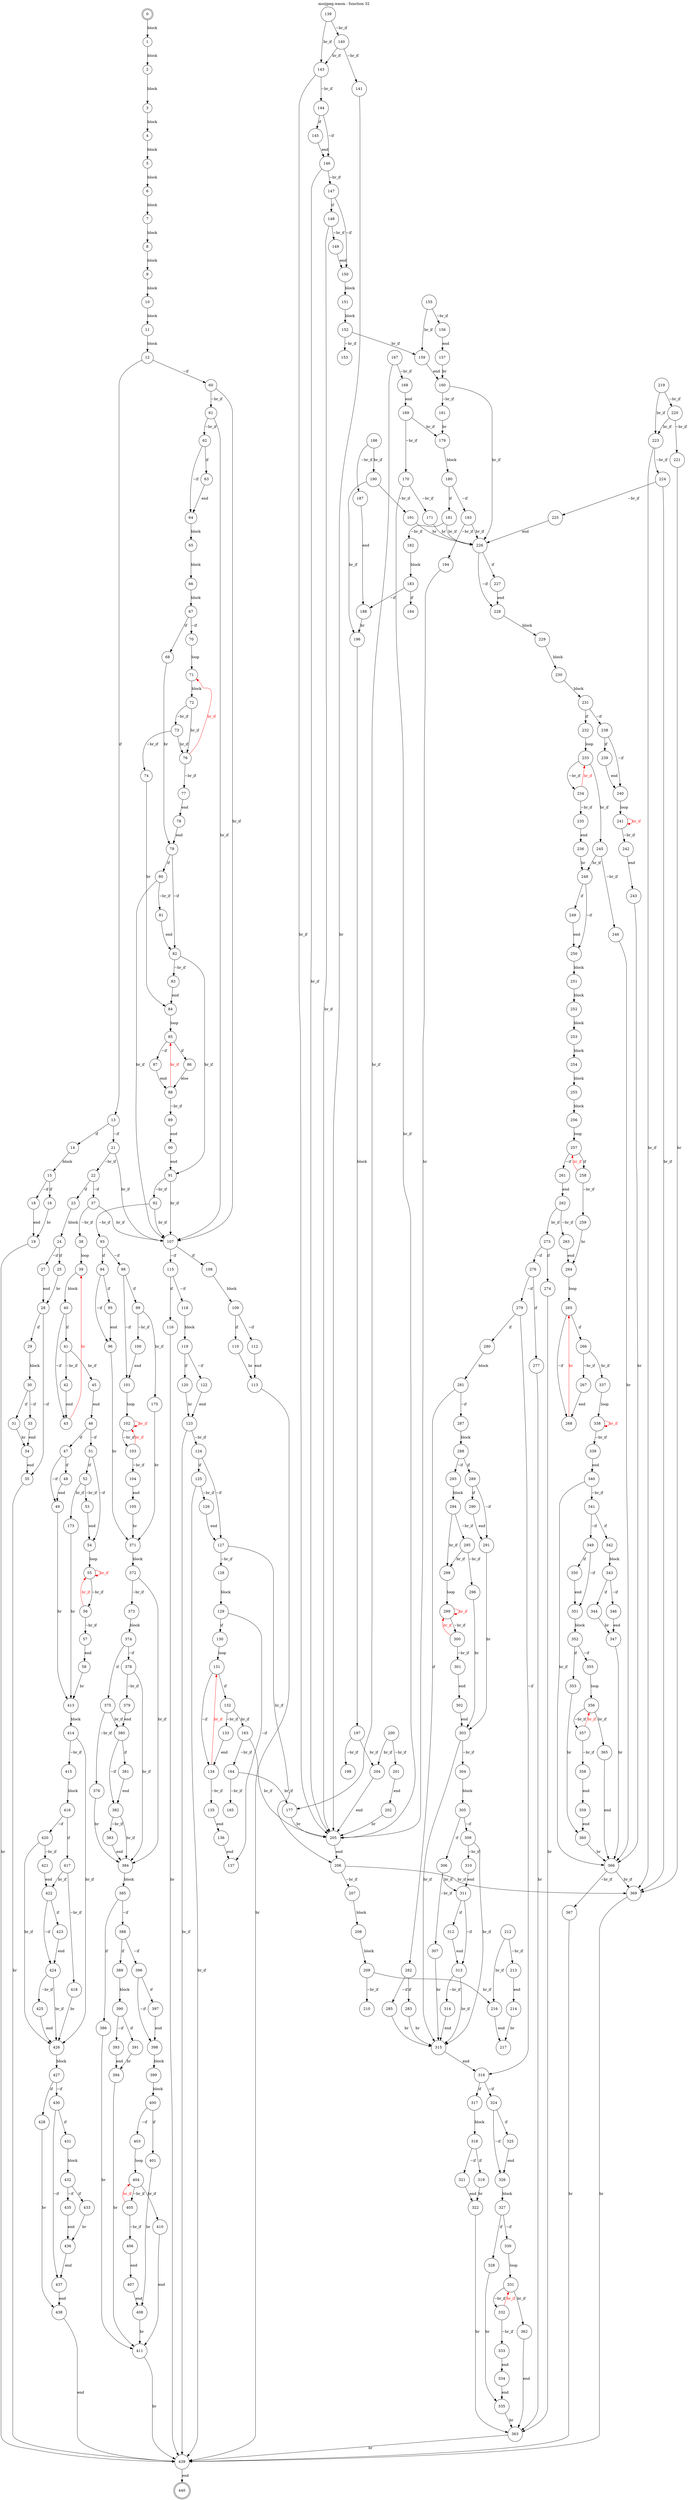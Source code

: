 digraph finite_state_machine {
    label = "mozjpeg.wasm - function 32"
    labelloc =  t
    labelfontsize = 16
    labelfontcolor = black
    labelfontname = "Helvetica"
    node [shape = doublecircle]; 0 440;
    node [shape = circle];
    0 -> 1[label="block"];
    1 -> 2[label="block"];
    2 -> 3[label="block"];
    3 -> 4[label="block"];
    4 -> 5[label="block"];
    5 -> 6[label="block"];
    6 -> 7[label="block"];
    7 -> 8[label="block"];
    8 -> 9[label="block"];
    9 -> 10[label="block"];
    10 -> 11[label="block"];
    11 -> 12[label="block"];
    12 -> 13[label="if"];
    12 -> 60[label="~if"];
    13 -> 14[label="if"];
    13 -> 21[label="~if"];
    14 -> 15[label="block"];
    15 -> 16[label="if"];
    15 -> 18[label="~if"];
    16 -> 19[label="br"];
    18 -> 19[label="end"];
    19 -> 439[label="br"];
    21 -> 22[label="~br_if"];
    21 -> 107[label="br_if"];
    22 -> 23[label="if"];
    22 -> 37[label="~if"];
    23 -> 24[label="block"];
    24 -> 25[label="if"];
    24 -> 27[label="~if"];
    25 -> 28[label="br"];
    27 -> 28[label="end"];
    28 -> 29[label="if"];
    28 -> 35[label="~if"];
    29 -> 30[label="block"];
    30 -> 31[label="if"];
    30 -> 33[label="~if"];
    31 -> 34[label="br"];
    33 -> 34[label="end"];
    34 -> 35[label="end"];
    35 -> 439[label="br"];
    37 -> 38[label="~br_if"];
    37 -> 107[label="br_if"];
    38 -> 39[label="loop"];
    39 -> 40[label="block"];
    40 -> 41[label="if"];
    40 -> 43[label="~if"];
    41 -> 42[label="~br_if"];
    41 -> 45[label="br_if"];
    42 -> 43[label="end"];
    43 -> 39[color="red" fontcolor="red" label="br"];
    45 -> 46[label="end"];
    46 -> 47[label="if"];
    46 -> 51[label="~if"];
    47 -> 48[label="if"];
    47 -> 49[label="~if"];
    48 -> 49[label="end"];
    49 -> 413[label="br"];
    51 -> 52[label="if"];
    51 -> 54[label="~if"];
    52 -> 53[label="~br_if"];
    52 -> 173[label="br_if"];
    53 -> 54[label="end"];
    54 -> 55[label="loop"];
    55 -> 56[label="~br_if"];
    55 -> 55[color="red" fontcolor="red" label="br_if"];
    56 -> 57[label="~br_if"];
    56 -> 55[color="red" fontcolor="red" label="br_if"];
    57 -> 58[label="end"];
    58 -> 413[label="br"];
    60 -> 61[label="~br_if"];
    60 -> 107[label="br_if"];
    61 -> 62[label="~br_if"];
    61 -> 107[label="br_if"];
    62 -> 63[label="if"];
    62 -> 64[label="~if"];
    63 -> 64[label="end"];
    64 -> 65[label="block"];
    65 -> 66[label="block"];
    66 -> 67[label="block"];
    67 -> 68[label="if"];
    67 -> 70[label="~if"];
    68 -> 79[label="br"];
    70 -> 71[label="loop"];
    71 -> 72[label="block"];
    72 -> 73[label="~br_if"];
    72 -> 76[label="br_if"];
    73 -> 74[label="~br_if"];
    73 -> 76[label="br_if"];
    74 -> 84[label="br"];
    76 -> 77[label="~br_if"];
    76 -> 71[color="red" fontcolor="red" label="br_if"];
    77 -> 78[label="end"];
    78 -> 79[label="end"];
    79 -> 80[label="if"];
    79 -> 82[label="~if"];
    80 -> 81[label="~br_if"];
    80 -> 107[label="br_if"];
    81 -> 82[label="end"];
    82 -> 83[label="~br_if"];
    82 -> 91[label="br_if"];
    83 -> 84[label="end"];
    84 -> 85[label="loop"];
    85 -> 86[label="if"];
    85 -> 87[label="~if"];
    86 -> 88[label="else"];
    87 -> 88[label="end"];
    88 -> 89[label="~br_if"];
    88 -> 85[color="red" fontcolor="red" label="br_if"];
    89 -> 90[label="end"];
    90 -> 91[label="end"];
    91 -> 92[label="~br_if"];
    91 -> 107[label="br_if"];
    92 -> 93[label="~br_if"];
    92 -> 107[label="br_if"];
    93 -> 94[label="if"];
    93 -> 98[label="~if"];
    94 -> 95[label="if"];
    94 -> 96[label="~if"];
    95 -> 96[label="end"];
    96 -> 371[label="br"];
    98 -> 99[label="if"];
    98 -> 101[label="~if"];
    99 -> 100[label="~br_if"];
    99 -> 175[label="br_if"];
    100 -> 101[label="end"];
    101 -> 102[label="loop"];
    102 -> 103[label="~br_if"];
    102 -> 102[color="red" fontcolor="red" label="br_if"];
    103 -> 104[label="~br_if"];
    103 -> 102[color="red" fontcolor="red" label="br_if"];
    104 -> 105[label="end"];
    105 -> 371[label="br"];
    107 -> 108[label="if"];
    107 -> 115[label="~if"];
    108 -> 109[label="block"];
    109 -> 110[label="if"];
    109 -> 112[label="~if"];
    110 -> 113[label="br"];
    112 -> 113[label="end"];
    113 -> 439[label="br"];
    115 -> 116[label="if"];
    115 -> 118[label="~if"];
    116 -> 439[label="br"];
    118 -> 119[label="block"];
    119 -> 120[label="if"];
    119 -> 122[label="~if"];
    120 -> 123[label="br"];
    122 -> 123[label="end"];
    123 -> 124[label="~br_if"];
    123 -> 439[label="br_if"];
    124 -> 125[label="if"];
    124 -> 127[label="~if"];
    125 -> 126[label="~br_if"];
    125 -> 439[label="br_if"];
    126 -> 127[label="end"];
    127 -> 128[label="~br_if"];
    127 -> 206[label="br_if"];
    128 -> 129[label="block"];
    129 -> 130[label="if"];
    129 -> 137[label="~if"];
    130 -> 131[label="loop"];
    131 -> 132[label="if"];
    131 -> 134[label="~if"];
    132 -> 133[label="~br_if"];
    132 -> 163[label="br_if"];
    133 -> 134[label="end"];
    134 -> 135[label="~br_if"];
    134 -> 131[color="red" fontcolor="red" label="br_if"];
    135 -> 136[label="end"];
    136 -> 137[label="end"];
    139 -> 140[label="~br_if"];
    139 -> 143[label="br_if"];
    140 -> 141[label="~br_if"];
    140 -> 143[label="br_if"];
    141 -> 205[label="br"];
    143 -> 144[label="~br_if"];
    143 -> 205[label="br_if"];
    144 -> 145[label="if"];
    144 -> 146[label="~if"];
    145 -> 146[label="end"];
    146 -> 147[label="~br_if"];
    146 -> 205[label="br_if"];
    147 -> 148[label="if"];
    147 -> 150[label="~if"];
    148 -> 149[label="~br_if"];
    148 -> 205[label="br_if"];
    149 -> 150[label="end"];
    150 -> 151[label="block"];
    151 -> 152[label="block"];
    152 -> 153[label="~br_if"];
    152 -> 159[label="br_if"];
    155 -> 156[label="~br_if"];
    155 -> 159[label="br_if"];
    156 -> 157[label="end"];
    157 -> 160[label="br"];
    159 -> 160[label="end"];
    160 -> 161[label="~br_if"];
    160 -> 226[label="br_if"];
    161 -> 179[label="br"];
    163 -> 164[label="~br_if"];
    163 -> 205[label="br_if"];
    164 -> 165[label="~br_if"];
    164 -> 177[label="br_if"];
    167 -> 168[label="~br_if"];
    167 -> 177[label="br_if"];
    168 -> 169[label="end"];
    169 -> 170[label="~br_if"];
    169 -> 179[label="br_if"];
    170 -> 171[label="~br_if"];
    170 -> 205[label="br_if"];
    171 -> 226[label="br"];
    173 -> 413[label="br"];
    175 -> 371[label="br"];
    177 -> 205[label="br"];
    179 -> 180[label="block"];
    180 -> 181[label="if"];
    180 -> 193[label="~if"];
    181 -> 182[label="~br_if"];
    181 -> 226[label="br_if"];
    182 -> 183[label="block"];
    183 -> 184[label="if"];
    183 -> 188[label="~if"];
    186 -> 187[label="~br_if"];
    186 -> 190[label="br_if"];
    187 -> 188[label="end"];
    188 -> 196[label="br"];
    190 -> 191[label="~br_if"];
    190 -> 196[label="br_if"];
    191 -> 226[label="br"];
    193 -> 194[label="~br_if"];
    193 -> 226[label="br_if"];
    194 -> 205[label="br"];
    196 -> 197[label="block"];
    197 -> 198[label="~br_if"];
    197 -> 204[label="br_if"];
    200 -> 201[label="~br_if"];
    200 -> 204[label="br_if"];
    201 -> 202[label="end"];
    202 -> 205[label="br"];
    204 -> 205[label="end"];
    205 -> 206[label="end"];
    206 -> 207[label="~br_if"];
    206 -> 369[label="br_if"];
    207 -> 208[label="block"];
    208 -> 209[label="block"];
    209 -> 210[label="~br_if"];
    209 -> 216[label="br_if"];
    212 -> 213[label="~br_if"];
    212 -> 216[label="br_if"];
    213 -> 214[label="end"];
    214 -> 217[label="br"];
    216 -> 217[label="end"];
    219 -> 220[label="~br_if"];
    219 -> 223[label="br_if"];
    220 -> 221[label="~br_if"];
    220 -> 223[label="br_if"];
    221 -> 369[label="br"];
    223 -> 224[label="~br_if"];
    223 -> 369[label="br_if"];
    224 -> 225[label="~br_if"];
    224 -> 369[label="br_if"];
    225 -> 226[label="end"];
    226 -> 227[label="if"];
    226 -> 228[label="~if"];
    227 -> 228[label="end"];
    228 -> 229[label="block"];
    229 -> 230[label="block"];
    230 -> 231[label="block"];
    231 -> 232[label="if"];
    231 -> 238[label="~if"];
    232 -> 233[label="loop"];
    233 -> 234[label="~br_if"];
    233 -> 245[label="br_if"];
    234 -> 235[label="~br_if"];
    234 -> 233[color="red" fontcolor="red" label="br_if"];
    235 -> 236[label="end"];
    236 -> 248[label="br"];
    238 -> 239[label="if"];
    238 -> 240[label="~if"];
    239 -> 240[label="end"];
    240 -> 241[label="loop"];
    241 -> 242[label="~br_if"];
    241 -> 241[color="red" fontcolor="red" label="br_if"];
    242 -> 243[label="end"];
    243 -> 366[label="br"];
    245 -> 246[label="~br_if"];
    245 -> 248[label="br_if"];
    246 -> 366[label="br"];
    248 -> 249[label="if"];
    248 -> 250[label="~if"];
    249 -> 250[label="end"];
    250 -> 251[label="block"];
    251 -> 252[label="block"];
    252 -> 253[label="block"];
    253 -> 254[label="block"];
    254 -> 255[label="block"];
    255 -> 256[label="block"];
    256 -> 257[label="loop"];
    257 -> 258[label="if"];
    257 -> 261[label="~if"];
    258 -> 259[label="~br_if"];
    258 -> 257[color="red" fontcolor="red" label="br_if"];
    259 -> 264[label="br"];
    261 -> 262[label="end"];
    262 -> 263[label="~br_if"];
    262 -> 273[label="br_if"];
    263 -> 264[label="end"];
    264 -> 265[label="loop"];
    265 -> 266[label="if"];
    265 -> 268[label="~if"];
    266 -> 267[label="~br_if"];
    266 -> 337[label="br_if"];
    267 -> 268[label="end"];
    268 -> 265[color="red" fontcolor="red" label="br"];
    273 -> 274[label="if"];
    273 -> 276[label="~if"];
    274 -> 363[label="br"];
    276 -> 277[label="if"];
    276 -> 279[label="~if"];
    277 -> 363[label="br"];
    279 -> 280[label="if"];
    279 -> 316[label="~if"];
    280 -> 281[label="block"];
    281 -> 282[label="if"];
    281 -> 287[label="~if"];
    282 -> 283[label="if"];
    282 -> 285[label="~if"];
    283 -> 315[label="br"];
    285 -> 315[label="br"];
    287 -> 288[label="block"];
    288 -> 289[label="if"];
    288 -> 293[label="~if"];
    289 -> 290[label="if"];
    289 -> 291[label="~if"];
    290 -> 291[label="end"];
    291 -> 303[label="br"];
    293 -> 294[label="block"];
    294 -> 295[label="~br_if"];
    294 -> 298[label="br_if"];
    295 -> 296[label="~br_if"];
    295 -> 298[label="br_if"];
    296 -> 303[label="br"];
    298 -> 299[label="loop"];
    299 -> 300[label="~br_if"];
    299 -> 299[color="red" fontcolor="red" label="br_if"];
    300 -> 301[label="~br_if"];
    300 -> 299[color="red" fontcolor="red" label="br_if"];
    301 -> 302[label="end"];
    302 -> 303[label="end"];
    303 -> 304[label="~br_if"];
    303 -> 315[label="br_if"];
    304 -> 305[label="block"];
    305 -> 306[label="if"];
    305 -> 309[label="~if"];
    306 -> 307[label="~br_if"];
    306 -> 311[label="br_if"];
    307 -> 315[label="br"];
    309 -> 310[label="~br_if"];
    309 -> 315[label="br_if"];
    310 -> 311[label="end"];
    311 -> 312[label="if"];
    311 -> 313[label="~if"];
    312 -> 313[label="end"];
    313 -> 314[label="~br_if"];
    313 -> 315[label="br_if"];
    314 -> 315[label="end"];
    315 -> 316[label="end"];
    316 -> 317[label="if"];
    316 -> 324[label="~if"];
    317 -> 318[label="block"];
    318 -> 319[label="if"];
    318 -> 321[label="~if"];
    319 -> 322[label="br"];
    321 -> 322[label="end"];
    322 -> 363[label="br"];
    324 -> 325[label="if"];
    324 -> 326[label="~if"];
    325 -> 326[label="end"];
    326 -> 327[label="block"];
    327 -> 328[label="if"];
    327 -> 330[label="~if"];
    328 -> 335[label="br"];
    330 -> 331[label="loop"];
    331 -> 332[label="~br_if"];
    331 -> 362[label="br_if"];
    332 -> 333[label="~br_if"];
    332 -> 331[color="red" fontcolor="red" label="br_if"];
    333 -> 334[label="end"];
    334 -> 335[label="end"];
    335 -> 363[label="br"];
    337 -> 338[label="loop"];
    338 -> 339[label="~br_if"];
    338 -> 338[color="red" fontcolor="red" label="br_if"];
    339 -> 340[label="end"];
    340 -> 341[label="~br_if"];
    340 -> 366[label="br_if"];
    341 -> 342[label="if"];
    341 -> 349[label="~if"];
    342 -> 343[label="block"];
    343 -> 344[label="if"];
    343 -> 346[label="~if"];
    344 -> 347[label="br"];
    346 -> 347[label="end"];
    347 -> 366[label="br"];
    349 -> 350[label="if"];
    349 -> 351[label="~if"];
    350 -> 351[label="end"];
    351 -> 352[label="block"];
    352 -> 353[label="if"];
    352 -> 355[label="~if"];
    353 -> 360[label="br"];
    355 -> 356[label="loop"];
    356 -> 357[label="~br_if"];
    356 -> 365[label="br_if"];
    357 -> 358[label="~br_if"];
    357 -> 356[color="red" fontcolor="red" label="br_if"];
    358 -> 359[label="end"];
    359 -> 360[label="end"];
    360 -> 366[label="br"];
    362 -> 363[label="end"];
    363 -> 439[label="br"];
    365 -> 366[label="end"];
    366 -> 367[label="~br_if"];
    366 -> 369[label="br_if"];
    367 -> 439[label="br"];
    369 -> 439[label="br"];
    371 -> 372[label="block"];
    372 -> 373[label="~br_if"];
    372 -> 384[label="br_if"];
    373 -> 374[label="block"];
    374 -> 375[label="if"];
    374 -> 378[label="~if"];
    375 -> 376[label="~br_if"];
    375 -> 380[label="br_if"];
    376 -> 384[label="br"];
    378 -> 379[label="~br_if"];
    378 -> 384[label="br_if"];
    379 -> 380[label="end"];
    380 -> 381[label="if"];
    380 -> 382[label="~if"];
    381 -> 382[label="end"];
    382 -> 383[label="~br_if"];
    382 -> 384[label="br_if"];
    383 -> 384[label="end"];
    384 -> 385[label="block"];
    385 -> 386[label="if"];
    385 -> 388[label="~if"];
    386 -> 411[label="br"];
    388 -> 389[label="if"];
    388 -> 396[label="~if"];
    389 -> 390[label="block"];
    390 -> 391[label="if"];
    390 -> 393[label="~if"];
    391 -> 394[label="br"];
    393 -> 394[label="end"];
    394 -> 411[label="br"];
    396 -> 397[label="if"];
    396 -> 398[label="~if"];
    397 -> 398[label="end"];
    398 -> 399[label="block"];
    399 -> 400[label="block"];
    400 -> 401[label="if"];
    400 -> 403[label="~if"];
    401 -> 408[label="br"];
    403 -> 404[label="loop"];
    404 -> 405[label="~br_if"];
    404 -> 410[label="br_if"];
    405 -> 406[label="~br_if"];
    405 -> 404[color="red" fontcolor="red" label="br_if"];
    406 -> 407[label="end"];
    407 -> 408[label="end"];
    408 -> 411[label="br"];
    410 -> 411[label="end"];
    411 -> 439[label="br"];
    413 -> 414[label="block"];
    414 -> 415[label="~br_if"];
    414 -> 426[label="br_if"];
    415 -> 416[label="block"];
    416 -> 417[label="if"];
    416 -> 420[label="~if"];
    417 -> 418[label="~br_if"];
    417 -> 422[label="br_if"];
    418 -> 426[label="br"];
    420 -> 421[label="~br_if"];
    420 -> 426[label="br_if"];
    421 -> 422[label="end"];
    422 -> 423[label="if"];
    422 -> 424[label="~if"];
    423 -> 424[label="end"];
    424 -> 425[label="~br_if"];
    424 -> 426[label="br_if"];
    425 -> 426[label="end"];
    426 -> 427[label="block"];
    427 -> 428[label="if"];
    427 -> 430[label="~if"];
    428 -> 438[label="br"];
    430 -> 431[label="if"];
    430 -> 437[label="~if"];
    431 -> 432[label="block"];
    432 -> 433[label="if"];
    432 -> 435[label="~if"];
    433 -> 436[label="br"];
    435 -> 436[label="end"];
    436 -> 437[label="end"];
    437 -> 438[label="end"];
    438 -> 439[label="end"];
    439 -> 440[label="end"];
}
